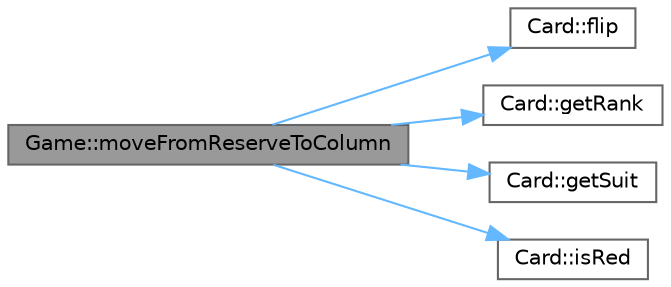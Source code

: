 digraph "Game::moveFromReserveToColumn"
{
 // LATEX_PDF_SIZE
  bgcolor="transparent";
  edge [fontname=Helvetica,fontsize=10,labelfontname=Helvetica,labelfontsize=10];
  node [fontname=Helvetica,fontsize=10,shape=box,height=0.2,width=0.4];
  rankdir="LR";
  Node1 [id="Node000001",label="Game::moveFromReserveToColumn",height=0.2,width=0.4,color="gray40", fillcolor="grey60", style="filled", fontcolor="black",tooltip="Moves a card from a reserve slot back to a column if allowed."];
  Node1 -> Node2 [id="edge1_Node000001_Node000002",color="steelblue1",style="solid",tooltip=" "];
  Node2 [id="Node000002",label="Card::flip",height=0.2,width=0.4,color="grey40", fillcolor="white", style="filled",URL="$d5/d6a/class_card.html#ac9e1cecfe41118bdd2f019831549dd2a",tooltip="Flips the card: face down becomes face up, and vice versa."];
  Node1 -> Node3 [id="edge2_Node000001_Node000003",color="steelblue1",style="solid",tooltip=" "];
  Node3 [id="Node000003",label="Card::getRank",height=0.2,width=0.4,color="grey40", fillcolor="white", style="filled",URL="$d5/d6a/class_card.html#ad2c7de19fb9df88e6591015a7f2d81dd",tooltip="Gets the rank of the card."];
  Node1 -> Node4 [id="edge3_Node000001_Node000004",color="steelblue1",style="solid",tooltip=" "];
  Node4 [id="Node000004",label="Card::getSuit",height=0.2,width=0.4,color="grey40", fillcolor="white", style="filled",URL="$d5/d6a/class_card.html#a8ad282c1b97a4846775a4b502722a4f1",tooltip="Gets the suit of the card."];
  Node1 -> Node5 [id="edge4_Node000001_Node000005",color="steelblue1",style="solid",tooltip=" "];
  Node5 [id="Node000005",label="Card::isRed",height=0.2,width=0.4,color="grey40", fillcolor="white", style="filled",URL="$d5/d6a/class_card.html#a69a467c8ae5717bdbc740999626be961",tooltip="Checks if the card's suit is red (Hearts or Diamonds)."];
}

